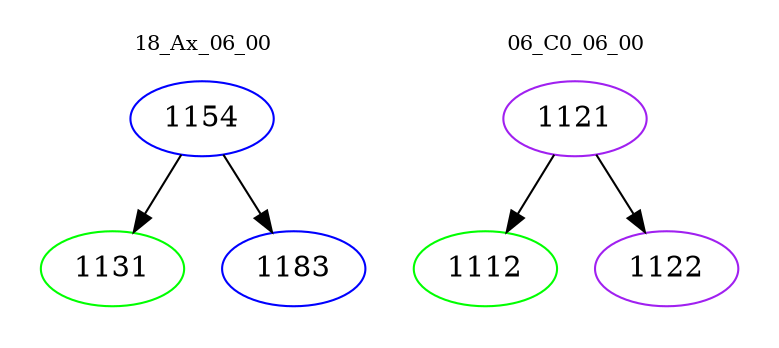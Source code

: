 digraph{
subgraph cluster_0 {
color = white
label = "18_Ax_06_00";
fontsize=10;
T0_1154 [label="1154", color="blue"]
T0_1154 -> T0_1131 [color="black"]
T0_1131 [label="1131", color="green"]
T0_1154 -> T0_1183 [color="black"]
T0_1183 [label="1183", color="blue"]
}
subgraph cluster_1 {
color = white
label = "06_C0_06_00";
fontsize=10;
T1_1121 [label="1121", color="purple"]
T1_1121 -> T1_1112 [color="black"]
T1_1112 [label="1112", color="green"]
T1_1121 -> T1_1122 [color="black"]
T1_1122 [label="1122", color="purple"]
}
}
